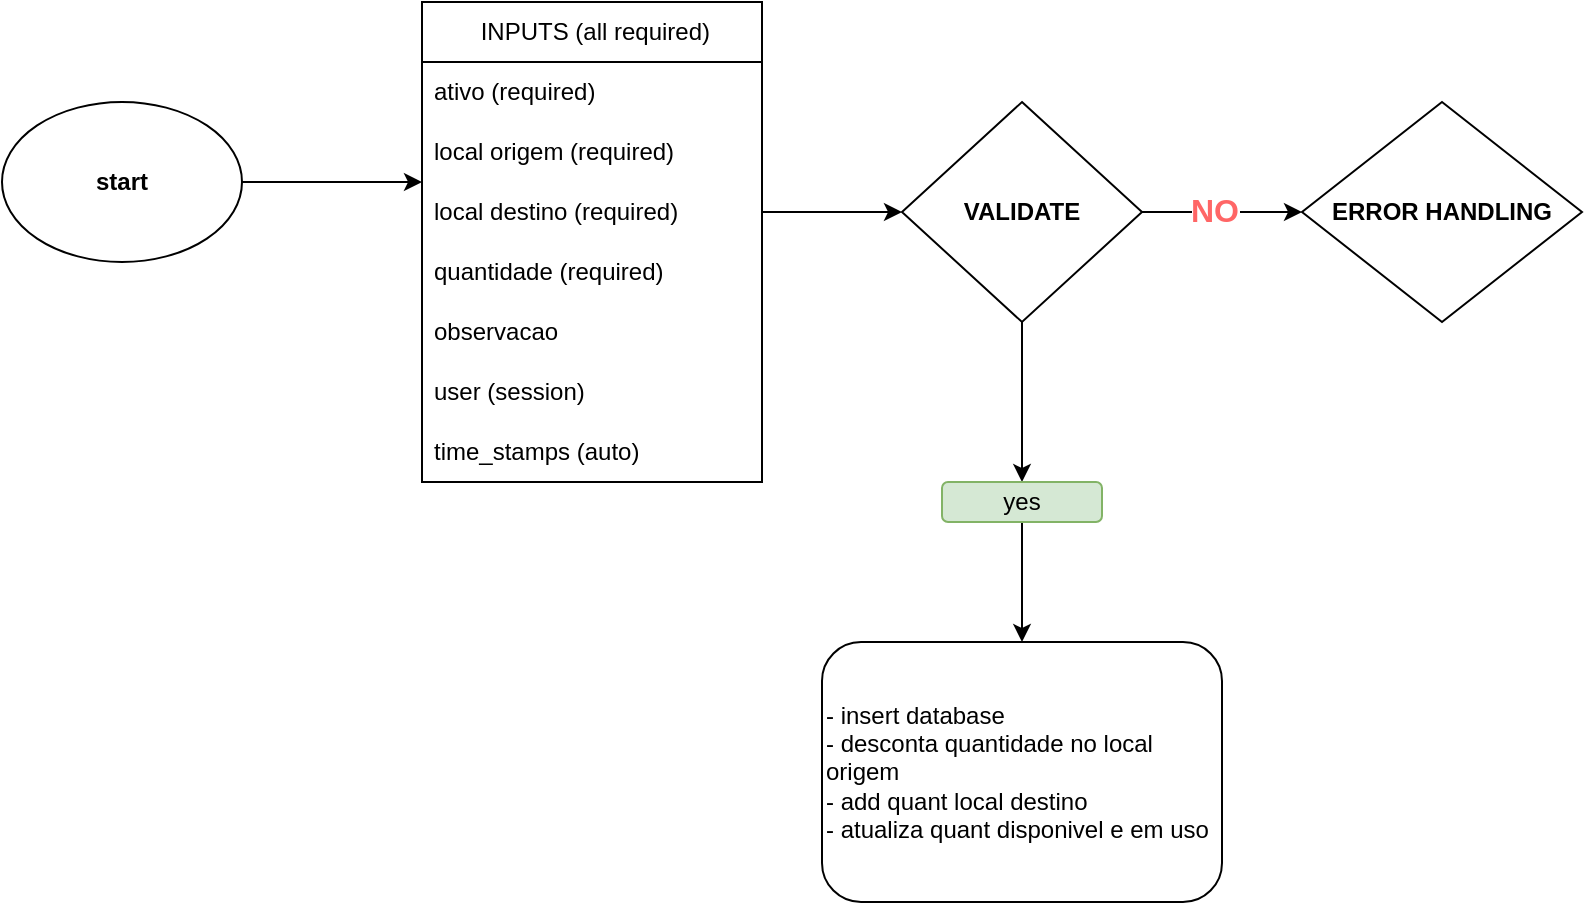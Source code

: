 <mxfile version="26.0.16">
  <diagram name="Page-1" id="jQFn5HOyZnFR5WHQUwbv">
    <mxGraphModel dx="1426" dy="1574" grid="1" gridSize="10" guides="1" tooltips="1" connect="1" arrows="1" fold="1" page="1" pageScale="1" pageWidth="1169" pageHeight="827" math="0" shadow="0">
      <root>
        <mxCell id="0" />
        <mxCell id="1" parent="0" />
        <mxCell id="-QGJuMBhOjV9N6RnQMlm-3" style="edgeStyle=orthogonalEdgeStyle;rounded=0;orthogonalLoop=1;jettySize=auto;html=1;entryX=0;entryY=0.5;entryDx=0;entryDy=0;" parent="1" source="-QGJuMBhOjV9N6RnQMlm-1" edge="1">
          <mxGeometry relative="1" as="geometry">
            <mxPoint x="250" y="70" as="targetPoint" />
          </mxGeometry>
        </mxCell>
        <mxCell id="-QGJuMBhOjV9N6RnQMlm-1" value="start" style="ellipse;whiteSpace=wrap;html=1;fontStyle=1" parent="1" vertex="1">
          <mxGeometry x="40" y="30" width="120" height="80" as="geometry" />
        </mxCell>
        <mxCell id="KGEA-NOSsmliJ40rmCil-3" value="&amp;nbsp;INPUTS (all required)" style="swimlane;fontStyle=0;childLayout=stackLayout;horizontal=1;startSize=30;horizontalStack=0;resizeParent=1;resizeParentMax=0;resizeLast=0;collapsible=1;marginBottom=0;whiteSpace=wrap;html=1;" parent="1" vertex="1">
          <mxGeometry x="250" y="-20" width="170" height="240" as="geometry" />
        </mxCell>
        <mxCell id="KGEA-NOSsmliJ40rmCil-4" value="ativo&amp;nbsp;(required)" style="text;strokeColor=none;fillColor=none;align=left;verticalAlign=middle;spacingLeft=4;spacingRight=4;overflow=hidden;points=[[0,0.5],[1,0.5]];portConstraint=eastwest;rotatable=0;whiteSpace=wrap;html=1;" parent="KGEA-NOSsmliJ40rmCil-3" vertex="1">
          <mxGeometry y="30" width="170" height="30" as="geometry" />
        </mxCell>
        <mxCell id="KGEA-NOSsmliJ40rmCil-5" value="local origem&amp;nbsp;(required)" style="text;strokeColor=none;fillColor=none;align=left;verticalAlign=middle;spacingLeft=4;spacingRight=4;overflow=hidden;points=[[0,0.5],[1,0.5]];portConstraint=eastwest;rotatable=0;whiteSpace=wrap;html=1;" parent="KGEA-NOSsmliJ40rmCil-3" vertex="1">
          <mxGeometry y="60" width="170" height="30" as="geometry" />
        </mxCell>
        <mxCell id="KGEA-NOSsmliJ40rmCil-6" value="local destino&amp;nbsp;(required)" style="text;strokeColor=none;fillColor=none;align=left;verticalAlign=middle;spacingLeft=4;spacingRight=4;overflow=hidden;points=[[0,0.5],[1,0.5]];portConstraint=eastwest;rotatable=0;whiteSpace=wrap;html=1;" parent="KGEA-NOSsmliJ40rmCil-3" vertex="1">
          <mxGeometry y="90" width="170" height="30" as="geometry" />
        </mxCell>
        <mxCell id="KGEA-NOSsmliJ40rmCil-7" value="quantidade (required)" style="text;strokeColor=none;fillColor=none;align=left;verticalAlign=middle;spacingLeft=4;spacingRight=4;overflow=hidden;points=[[0,0.5],[1,0.5]];portConstraint=eastwest;rotatable=0;whiteSpace=wrap;html=1;" parent="KGEA-NOSsmliJ40rmCil-3" vertex="1">
          <mxGeometry y="120" width="170" height="30" as="geometry" />
        </mxCell>
        <mxCell id="egk9_ewCe-SisufG7VyX-1" value="observacao" style="text;strokeColor=none;fillColor=none;align=left;verticalAlign=middle;spacingLeft=4;spacingRight=4;overflow=hidden;points=[[0,0.5],[1,0.5]];portConstraint=eastwest;rotatable=0;whiteSpace=wrap;html=1;" vertex="1" parent="KGEA-NOSsmliJ40rmCil-3">
          <mxGeometry y="150" width="170" height="30" as="geometry" />
        </mxCell>
        <mxCell id="KGEA-NOSsmliJ40rmCil-8" value="user (session)" style="text;strokeColor=none;fillColor=none;align=left;verticalAlign=middle;spacingLeft=4;spacingRight=4;overflow=hidden;points=[[0,0.5],[1,0.5]];portConstraint=eastwest;rotatable=0;whiteSpace=wrap;html=1;" parent="KGEA-NOSsmliJ40rmCil-3" vertex="1">
          <mxGeometry y="180" width="170" height="30" as="geometry" />
        </mxCell>
        <mxCell id="KGEA-NOSsmliJ40rmCil-9" value="time_stamps (auto)" style="text;strokeColor=none;fillColor=none;align=left;verticalAlign=middle;spacingLeft=4;spacingRight=4;overflow=hidden;points=[[0,0.5],[1,0.5]];portConstraint=eastwest;rotatable=0;whiteSpace=wrap;html=1;" parent="KGEA-NOSsmliJ40rmCil-3" vertex="1">
          <mxGeometry y="210" width="170" height="30" as="geometry" />
        </mxCell>
        <mxCell id="KGEA-NOSsmliJ40rmCil-17" value="" style="edgeStyle=orthogonalEdgeStyle;rounded=0;orthogonalLoop=1;jettySize=auto;html=1;" parent="1" source="KGEA-NOSsmliJ40rmCil-11" edge="1">
          <mxGeometry relative="1" as="geometry">
            <mxPoint x="690" y="85.0" as="targetPoint" />
          </mxGeometry>
        </mxCell>
        <mxCell id="KGEA-NOSsmliJ40rmCil-20" value="&lt;font style=&quot;font-size: 16px;&quot; color=&quot;#ff6666&quot;&gt;NO&lt;/font&gt;" style="edgeLabel;html=1;align=center;verticalAlign=middle;resizable=0;points=[];fontStyle=1" parent="KGEA-NOSsmliJ40rmCil-17" vertex="1" connectable="0">
          <mxGeometry x="-0.111" y="1" relative="1" as="geometry">
            <mxPoint as="offset" />
          </mxGeometry>
        </mxCell>
        <mxCell id="egk9_ewCe-SisufG7VyX-2" value="" style="edgeStyle=orthogonalEdgeStyle;rounded=0;orthogonalLoop=1;jettySize=auto;html=1;" edge="1" parent="1" source="KGEA-NOSsmliJ40rmCil-11" target="KGEA-NOSsmliJ40rmCil-21">
          <mxGeometry relative="1" as="geometry" />
        </mxCell>
        <mxCell id="KGEA-NOSsmliJ40rmCil-11" value="VALIDATE" style="rhombus;whiteSpace=wrap;html=1;fontStyle=1" parent="1" vertex="1">
          <mxGeometry x="490" y="30" width="120" height="110" as="geometry" />
        </mxCell>
        <mxCell id="KGEA-NOSsmliJ40rmCil-12" style="edgeStyle=orthogonalEdgeStyle;rounded=0;orthogonalLoop=1;jettySize=auto;html=1;" parent="1" source="KGEA-NOSsmliJ40rmCil-6" target="KGEA-NOSsmliJ40rmCil-11" edge="1">
          <mxGeometry relative="1" as="geometry" />
        </mxCell>
        <mxCell id="KGEA-NOSsmliJ40rmCil-19" value="ERROR HANDLING" style="rhombus;whiteSpace=wrap;html=1;fontStyle=1" parent="1" vertex="1">
          <mxGeometry x="690" y="30" width="140" height="110" as="geometry" />
        </mxCell>
        <mxCell id="egk9_ewCe-SisufG7VyX-4" value="" style="edgeStyle=orthogonalEdgeStyle;rounded=0;orthogonalLoop=1;jettySize=auto;html=1;" edge="1" parent="1" source="KGEA-NOSsmliJ40rmCil-21" target="egk9_ewCe-SisufG7VyX-3">
          <mxGeometry relative="1" as="geometry" />
        </mxCell>
        <mxCell id="KGEA-NOSsmliJ40rmCil-21" value="yes" style="rounded=1;whiteSpace=wrap;html=1;fillColor=#d5e8d4;strokeColor=#82b366;" parent="1" vertex="1">
          <mxGeometry x="510" y="220" width="80" height="20" as="geometry" />
        </mxCell>
        <mxCell id="egk9_ewCe-SisufG7VyX-3" value="- insert database&lt;div&gt;- desconta quantidade no local origem&lt;/div&gt;&lt;div&gt;- add quant local destino&lt;/div&gt;&lt;div&gt;- atualiza quant disponivel e em uso&lt;/div&gt;" style="whiteSpace=wrap;html=1;rounded=1;align=left;" vertex="1" parent="1">
          <mxGeometry x="450" y="300" width="200" height="130" as="geometry" />
        </mxCell>
      </root>
    </mxGraphModel>
  </diagram>
</mxfile>
